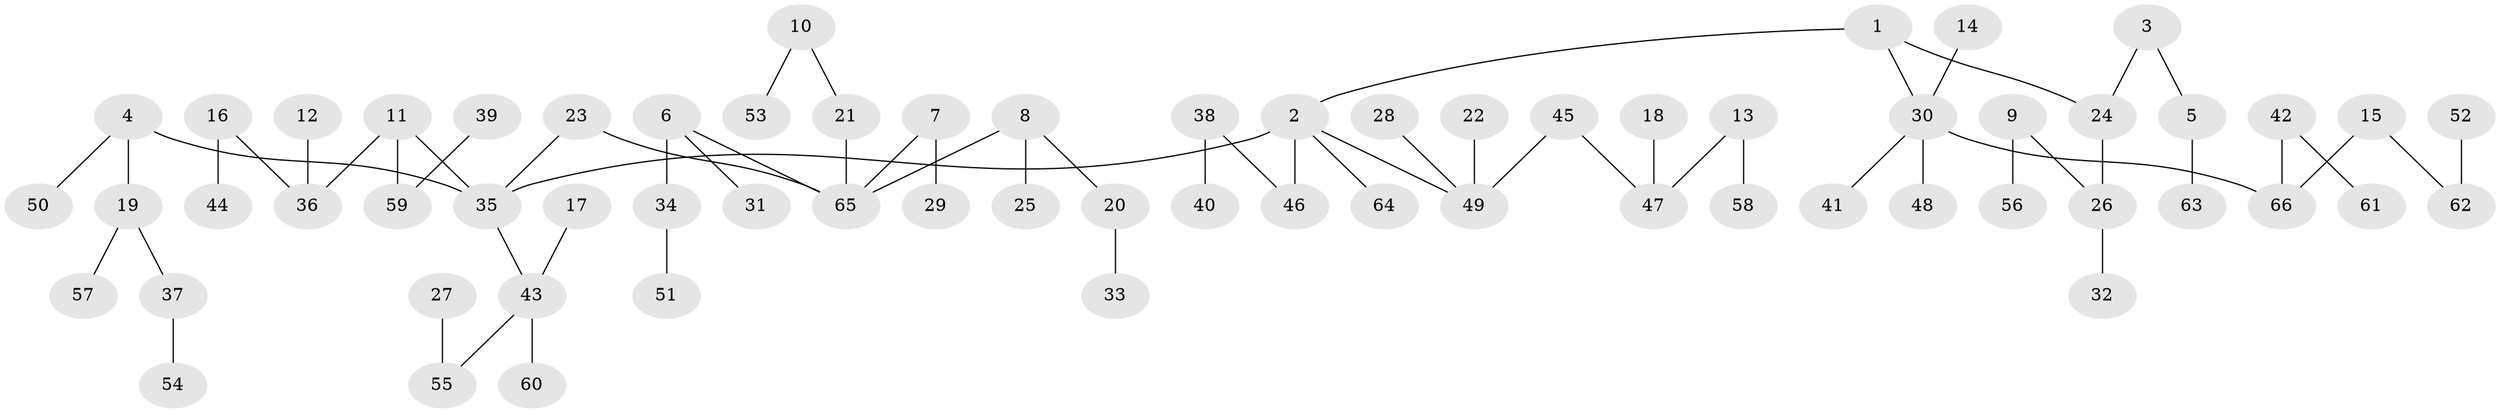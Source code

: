 // original degree distribution, {7: 0.007633587786259542, 4: 0.08396946564885496, 3: 0.17557251908396945, 2: 0.1984732824427481, 6: 0.015267175572519083, 5: 0.015267175572519083, 1: 0.5038167938931297}
// Generated by graph-tools (version 1.1) at 2025/02/03/09/25 03:02:25]
// undirected, 66 vertices, 65 edges
graph export_dot {
graph [start="1"]
  node [color=gray90,style=filled];
  1;
  2;
  3;
  4;
  5;
  6;
  7;
  8;
  9;
  10;
  11;
  12;
  13;
  14;
  15;
  16;
  17;
  18;
  19;
  20;
  21;
  22;
  23;
  24;
  25;
  26;
  27;
  28;
  29;
  30;
  31;
  32;
  33;
  34;
  35;
  36;
  37;
  38;
  39;
  40;
  41;
  42;
  43;
  44;
  45;
  46;
  47;
  48;
  49;
  50;
  51;
  52;
  53;
  54;
  55;
  56;
  57;
  58;
  59;
  60;
  61;
  62;
  63;
  64;
  65;
  66;
  1 -- 2 [weight=1.0];
  1 -- 24 [weight=1.0];
  1 -- 30 [weight=1.0];
  2 -- 35 [weight=1.0];
  2 -- 46 [weight=1.0];
  2 -- 49 [weight=1.0];
  2 -- 64 [weight=1.0];
  3 -- 5 [weight=1.0];
  3 -- 24 [weight=1.0];
  4 -- 19 [weight=1.0];
  4 -- 35 [weight=1.0];
  4 -- 50 [weight=1.0];
  5 -- 63 [weight=1.0];
  6 -- 31 [weight=1.0];
  6 -- 34 [weight=1.0];
  6 -- 65 [weight=1.0];
  7 -- 29 [weight=1.0];
  7 -- 65 [weight=1.0];
  8 -- 20 [weight=1.0];
  8 -- 25 [weight=1.0];
  8 -- 65 [weight=1.0];
  9 -- 26 [weight=1.0];
  9 -- 56 [weight=1.0];
  10 -- 21 [weight=1.0];
  10 -- 53 [weight=1.0];
  11 -- 35 [weight=1.0];
  11 -- 36 [weight=1.0];
  11 -- 59 [weight=1.0];
  12 -- 36 [weight=1.0];
  13 -- 47 [weight=1.0];
  13 -- 58 [weight=1.0];
  14 -- 30 [weight=1.0];
  15 -- 62 [weight=1.0];
  15 -- 66 [weight=1.0];
  16 -- 36 [weight=1.0];
  16 -- 44 [weight=1.0];
  17 -- 43 [weight=1.0];
  18 -- 47 [weight=1.0];
  19 -- 37 [weight=1.0];
  19 -- 57 [weight=1.0];
  20 -- 33 [weight=1.0];
  21 -- 65 [weight=1.0];
  22 -- 49 [weight=1.0];
  23 -- 35 [weight=1.0];
  23 -- 65 [weight=1.0];
  24 -- 26 [weight=1.0];
  26 -- 32 [weight=1.0];
  27 -- 55 [weight=1.0];
  28 -- 49 [weight=1.0];
  30 -- 41 [weight=1.0];
  30 -- 48 [weight=1.0];
  30 -- 66 [weight=1.0];
  34 -- 51 [weight=1.0];
  35 -- 43 [weight=1.0];
  37 -- 54 [weight=1.0];
  38 -- 40 [weight=1.0];
  38 -- 46 [weight=1.0];
  39 -- 59 [weight=1.0];
  42 -- 61 [weight=1.0];
  42 -- 66 [weight=1.0];
  43 -- 55 [weight=1.0];
  43 -- 60 [weight=1.0];
  45 -- 47 [weight=1.0];
  45 -- 49 [weight=1.0];
  52 -- 62 [weight=1.0];
}
